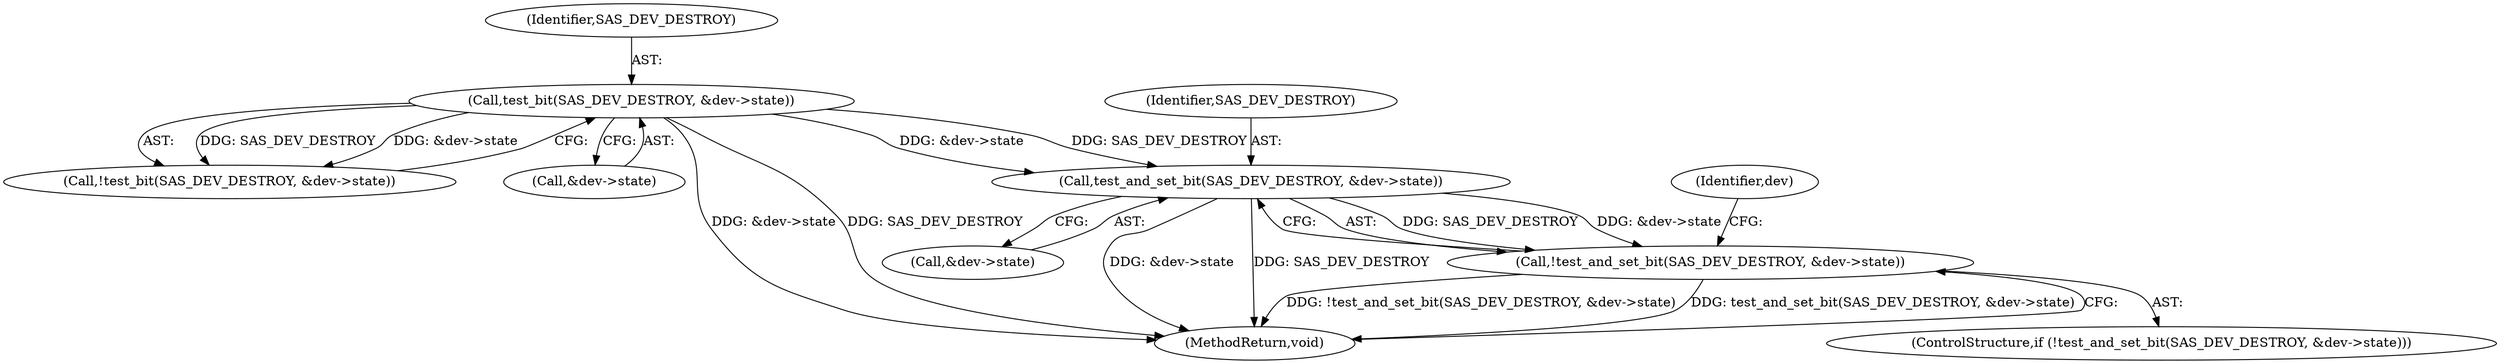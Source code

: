 digraph "0_linux_0558f33c06bb910e2879e355192227a8e8f0219d_6@pointer" {
"1000136" [label="(Call,test_and_set_bit(SAS_DEV_DESTROY, &dev->state))"];
"1000108" [label="(Call,test_bit(SAS_DEV_DESTROY, &dev->state))"];
"1000135" [label="(Call,!test_and_set_bit(SAS_DEV_DESTROY, &dev->state))"];
"1000135" [label="(Call,!test_and_set_bit(SAS_DEV_DESTROY, &dev->state))"];
"1000108" [label="(Call,test_bit(SAS_DEV_DESTROY, &dev->state))"];
"1000134" [label="(ControlStructure,if (!test_and_set_bit(SAS_DEV_DESTROY, &dev->state)))"];
"1000145" [label="(Identifier,dev)"];
"1000138" [label="(Call,&dev->state)"];
"1000136" [label="(Call,test_and_set_bit(SAS_DEV_DESTROY, &dev->state))"];
"1000107" [label="(Call,!test_bit(SAS_DEV_DESTROY, &dev->state))"];
"1000110" [label="(Call,&dev->state)"];
"1000156" [label="(MethodReturn,void)"];
"1000109" [label="(Identifier,SAS_DEV_DESTROY)"];
"1000137" [label="(Identifier,SAS_DEV_DESTROY)"];
"1000136" -> "1000135"  [label="AST: "];
"1000136" -> "1000138"  [label="CFG: "];
"1000137" -> "1000136"  [label="AST: "];
"1000138" -> "1000136"  [label="AST: "];
"1000135" -> "1000136"  [label="CFG: "];
"1000136" -> "1000156"  [label="DDG: &dev->state"];
"1000136" -> "1000156"  [label="DDG: SAS_DEV_DESTROY"];
"1000136" -> "1000135"  [label="DDG: SAS_DEV_DESTROY"];
"1000136" -> "1000135"  [label="DDG: &dev->state"];
"1000108" -> "1000136"  [label="DDG: SAS_DEV_DESTROY"];
"1000108" -> "1000136"  [label="DDG: &dev->state"];
"1000108" -> "1000107"  [label="AST: "];
"1000108" -> "1000110"  [label="CFG: "];
"1000109" -> "1000108"  [label="AST: "];
"1000110" -> "1000108"  [label="AST: "];
"1000107" -> "1000108"  [label="CFG: "];
"1000108" -> "1000156"  [label="DDG: &dev->state"];
"1000108" -> "1000156"  [label="DDG: SAS_DEV_DESTROY"];
"1000108" -> "1000107"  [label="DDG: SAS_DEV_DESTROY"];
"1000108" -> "1000107"  [label="DDG: &dev->state"];
"1000135" -> "1000134"  [label="AST: "];
"1000145" -> "1000135"  [label="CFG: "];
"1000156" -> "1000135"  [label="CFG: "];
"1000135" -> "1000156"  [label="DDG: !test_and_set_bit(SAS_DEV_DESTROY, &dev->state)"];
"1000135" -> "1000156"  [label="DDG: test_and_set_bit(SAS_DEV_DESTROY, &dev->state)"];
}
